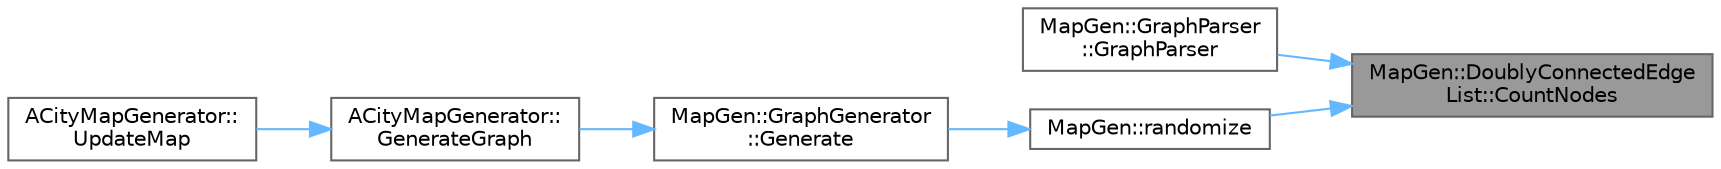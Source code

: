 digraph "MapGen::DoublyConnectedEdgeList::CountNodes"
{
 // INTERACTIVE_SVG=YES
 // LATEX_PDF_SIZE
  bgcolor="transparent";
  edge [fontname=Helvetica,fontsize=10,labelfontname=Helvetica,labelfontsize=10];
  node [fontname=Helvetica,fontsize=10,shape=box,height=0.2,width=0.4];
  rankdir="RL";
  Node1 [id="Node000001",label="MapGen::DoublyConnectedEdge\lList::CountNodes",height=0.2,width=0.4,color="gray40", fillcolor="grey60", style="filled", fontcolor="black",tooltip=" "];
  Node1 -> Node2 [id="edge1_Node000001_Node000002",dir="back",color="steelblue1",style="solid",tooltip=" "];
  Node2 [id="Node000002",label="MapGen::GraphParser\l::GraphParser",height=0.2,width=0.4,color="grey40", fillcolor="white", style="filled",URL="$d0/d95/classMapGen_1_1GraphParser.html#a29cba7f149768e4865016cc96451babf",tooltip=" "];
  Node1 -> Node3 [id="edge2_Node000001_Node000003",dir="back",color="steelblue1",style="solid",tooltip=" "];
  Node3 [id="Node000003",label="MapGen::randomize",height=0.2,width=0.4,color="grey40", fillcolor="white", style="filled",URL="$d2/de5/namespaceMapGen.html#a4163fb6b1450e8a10069d7bfb54796fe",tooltip=" "];
  Node3 -> Node4 [id="edge3_Node000003_Node000004",dir="back",color="steelblue1",style="solid",tooltip=" "];
  Node4 [id="Node000004",label="MapGen::GraphGenerator\l::Generate",height=0.2,width=0.4,color="grey40", fillcolor="white", style="filled",URL="$dc/d79/classMapGen_1_1GraphGenerator.html#aa6c4299ca0d9ef55d4c7d2a2ac0eb5b0",tooltip="Create a squared DoublyConnectedEdgeList of size SizeX times SizeY and generate random connections in..."];
  Node4 -> Node5 [id="edge4_Node000004_Node000005",dir="back",color="steelblue1",style="solid",tooltip=" "];
  Node5 [id="Node000005",label="ACityMapGenerator::\lGenerateGraph",height=0.2,width=0.4,color="grey40", fillcolor="white", style="filled",URL="$d1/ddb/classACityMapGenerator.html#a2b16ca4cb297f67893132bad83a2b4da",tooltip="Regenerate the DCEL."];
  Node5 -> Node6 [id="edge5_Node000005_Node000006",dir="back",color="steelblue1",style="solid",tooltip=" "];
  Node6 [id="Node000006",label="ACityMapGenerator::\lUpdateMap",height=0.2,width=0.4,color="grey40", fillcolor="white", style="filled",URL="$d1/ddb/classACityMapGenerator.html#a5ad53319596101e96076a12eab41b9c1",tooltip="Here does nothing, implement in derived classes."];
}
